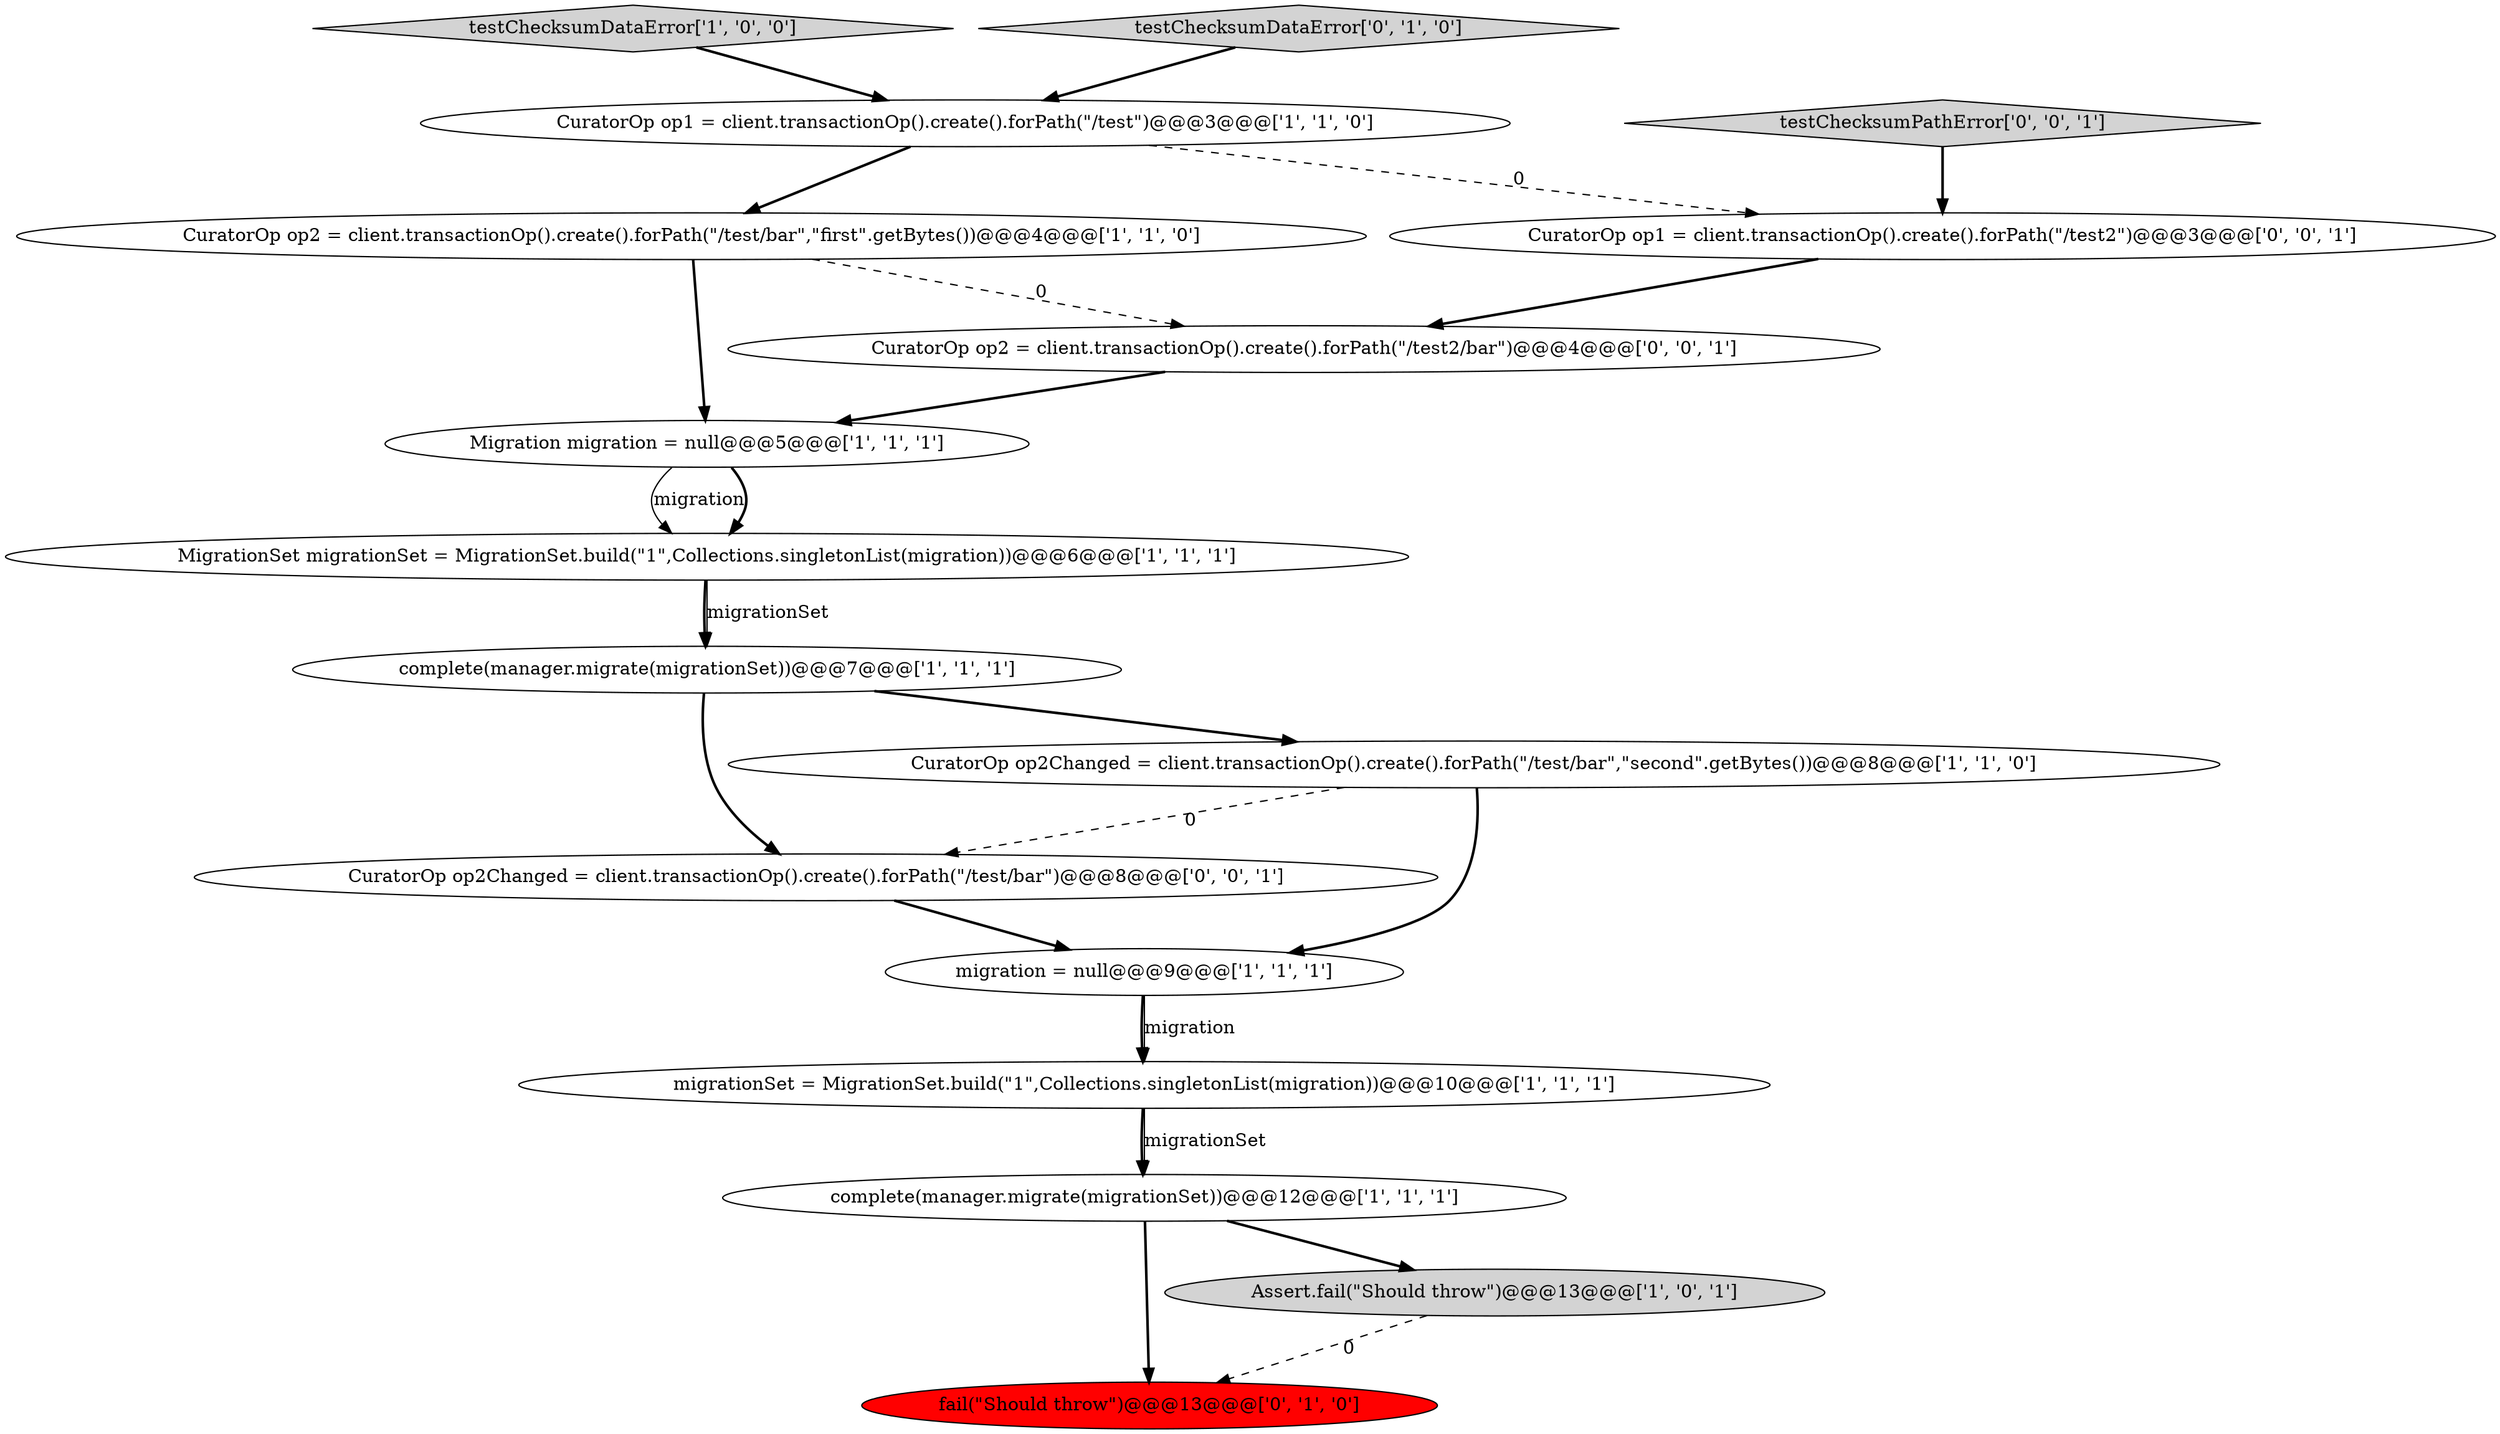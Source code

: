 digraph {
5 [style = filled, label = "complete(manager.migrate(migrationSet))@@@7@@@['1', '1', '1']", fillcolor = white, shape = ellipse image = "AAA0AAABBB1BBB"];
6 [style = filled, label = "migration = null@@@9@@@['1', '1', '1']", fillcolor = white, shape = ellipse image = "AAA0AAABBB1BBB"];
7 [style = filled, label = "CuratorOp op2 = client.transactionOp().create().forPath(\"/test/bar\",\"first\".getBytes())@@@4@@@['1', '1', '0']", fillcolor = white, shape = ellipse image = "AAA0AAABBB1BBB"];
10 [style = filled, label = "complete(manager.migrate(migrationSet))@@@12@@@['1', '1', '1']", fillcolor = white, shape = ellipse image = "AAA0AAABBB1BBB"];
4 [style = filled, label = "Migration migration = null@@@5@@@['1', '1', '1']", fillcolor = white, shape = ellipse image = "AAA0AAABBB1BBB"];
15 [style = filled, label = "CuratorOp op2Changed = client.transactionOp().create().forPath(\"/test/bar\")@@@8@@@['0', '0', '1']", fillcolor = white, shape = ellipse image = "AAA0AAABBB3BBB"];
2 [style = filled, label = "CuratorOp op1 = client.transactionOp().create().forPath(\"/test\")@@@3@@@['1', '1', '0']", fillcolor = white, shape = ellipse image = "AAA0AAABBB1BBB"];
11 [style = filled, label = "fail(\"Should throw\")@@@13@@@['0', '1', '0']", fillcolor = red, shape = ellipse image = "AAA1AAABBB2BBB"];
16 [style = filled, label = "testChecksumPathError['0', '0', '1']", fillcolor = lightgray, shape = diamond image = "AAA0AAABBB3BBB"];
8 [style = filled, label = "testChecksumDataError['1', '0', '0']", fillcolor = lightgray, shape = diamond image = "AAA0AAABBB1BBB"];
13 [style = filled, label = "CuratorOp op1 = client.transactionOp().create().forPath(\"/test2\")@@@3@@@['0', '0', '1']", fillcolor = white, shape = ellipse image = "AAA0AAABBB3BBB"];
14 [style = filled, label = "CuratorOp op2 = client.transactionOp().create().forPath(\"/test2/bar\")@@@4@@@['0', '0', '1']", fillcolor = white, shape = ellipse image = "AAA0AAABBB3BBB"];
1 [style = filled, label = "MigrationSet migrationSet = MigrationSet.build(\"1\",Collections.singletonList(migration))@@@6@@@['1', '1', '1']", fillcolor = white, shape = ellipse image = "AAA0AAABBB1BBB"];
9 [style = filled, label = "CuratorOp op2Changed = client.transactionOp().create().forPath(\"/test/bar\",\"second\".getBytes())@@@8@@@['1', '1', '0']", fillcolor = white, shape = ellipse image = "AAA0AAABBB1BBB"];
3 [style = filled, label = "Assert.fail(\"Should throw\")@@@13@@@['1', '0', '1']", fillcolor = lightgray, shape = ellipse image = "AAA0AAABBB1BBB"];
0 [style = filled, label = "migrationSet = MigrationSet.build(\"1\",Collections.singletonList(migration))@@@10@@@['1', '1', '1']", fillcolor = white, shape = ellipse image = "AAA0AAABBB1BBB"];
12 [style = filled, label = "testChecksumDataError['0', '1', '0']", fillcolor = lightgray, shape = diamond image = "AAA0AAABBB2BBB"];
1->5 [style = bold, label=""];
16->13 [style = bold, label=""];
5->9 [style = bold, label=""];
7->14 [style = dashed, label="0"];
5->15 [style = bold, label=""];
10->3 [style = bold, label=""];
15->6 [style = bold, label=""];
6->0 [style = bold, label=""];
7->4 [style = bold, label=""];
4->1 [style = solid, label="migration"];
9->6 [style = bold, label=""];
12->2 [style = bold, label=""];
0->10 [style = bold, label=""];
6->0 [style = solid, label="migration"];
8->2 [style = bold, label=""];
2->13 [style = dashed, label="0"];
4->1 [style = bold, label=""];
0->10 [style = solid, label="migrationSet"];
1->5 [style = solid, label="migrationSet"];
2->7 [style = bold, label=""];
13->14 [style = bold, label=""];
3->11 [style = dashed, label="0"];
9->15 [style = dashed, label="0"];
14->4 [style = bold, label=""];
10->11 [style = bold, label=""];
}
